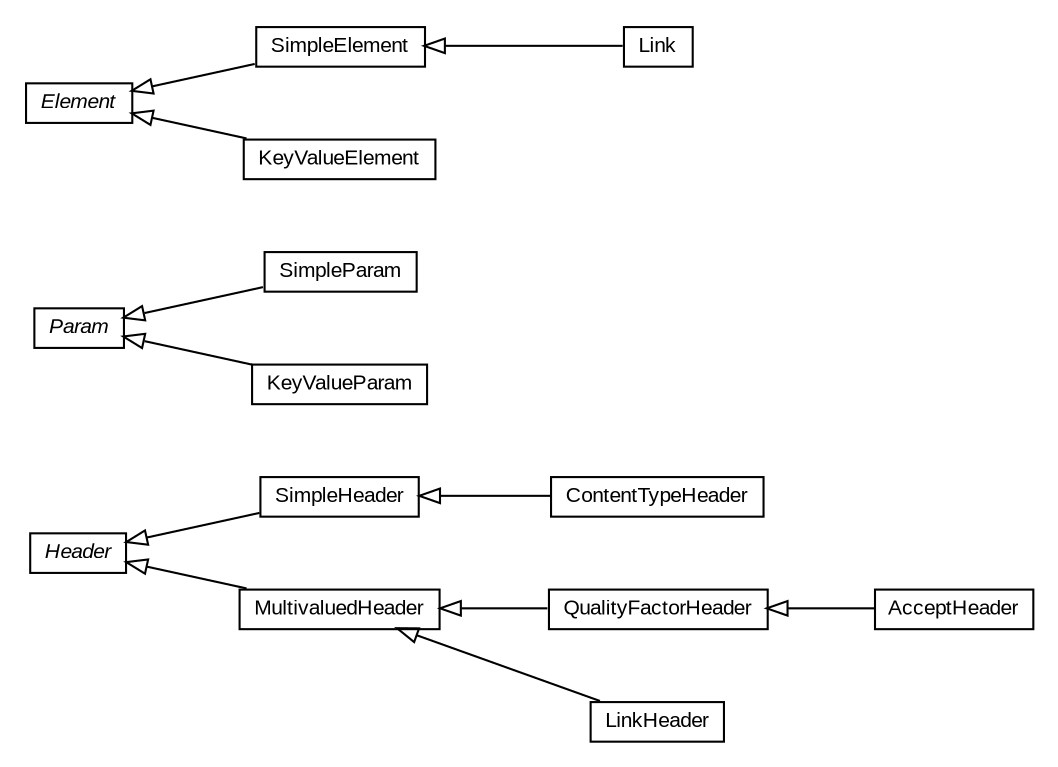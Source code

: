 #!/usr/local/bin/dot
#
# Class diagram 
# Generated by UMLGraph version R5_6-24-gf6e263 (http://www.umlgraph.org/)
#

digraph G {
	edge [fontname="arial",fontsize=10,labelfontname="arial",labelfontsize=10];
	node [fontname="arial",fontsize=10,shape=plaintext];
	nodesep=0.25;
	ranksep=0.5;
	rankdir=LR;
	// io.reinert.requestor.header.SimpleHeader
	c663 [label=<<table title="io.reinert.requestor.header.SimpleHeader" border="0" cellborder="1" cellspacing="0" cellpadding="2" port="p" href="./SimpleHeader.html">
		<tr><td><table border="0" cellspacing="0" cellpadding="1">
<tr><td align="center" balign="center"> SimpleHeader </td></tr>
		</table></td></tr>
		</table>>, URL="./SimpleHeader.html", fontname="arial", fontcolor="black", fontsize=10.0];
	// io.reinert.requestor.header.QualityFactorHeader
	c664 [label=<<table title="io.reinert.requestor.header.QualityFactorHeader" border="0" cellborder="1" cellspacing="0" cellpadding="2" port="p" href="./QualityFactorHeader.html">
		<tr><td><table border="0" cellspacing="0" cellpadding="1">
<tr><td align="center" balign="center"> QualityFactorHeader </td></tr>
		</table></td></tr>
		</table>>, URL="./QualityFactorHeader.html", fontname="arial", fontcolor="black", fontsize=10.0];
	// io.reinert.requestor.header.Param
	c665 [label=<<table title="io.reinert.requestor.header.Param" border="0" cellborder="1" cellspacing="0" cellpadding="2" port="p" href="./Param.html">
		<tr><td><table border="0" cellspacing="0" cellpadding="1">
<tr><td align="center" balign="center"><font face="arial italic"> Param </font></td></tr>
		</table></td></tr>
		</table>>, URL="./Param.html", fontname="arial", fontcolor="black", fontsize=10.0];
	// io.reinert.requestor.header.Param.SimpleParam
	c666 [label=<<table title="io.reinert.requestor.header.Param.SimpleParam" border="0" cellborder="1" cellspacing="0" cellpadding="2" port="p" href="./Param.SimpleParam.html">
		<tr><td><table border="0" cellspacing="0" cellpadding="1">
<tr><td align="center" balign="center"> SimpleParam </td></tr>
		</table></td></tr>
		</table>>, URL="./Param.SimpleParam.html", fontname="arial", fontcolor="black", fontsize=10.0];
	// io.reinert.requestor.header.Param.KeyValueParam
	c667 [label=<<table title="io.reinert.requestor.header.Param.KeyValueParam" border="0" cellborder="1" cellspacing="0" cellpadding="2" port="p" href="./Param.KeyValueParam.html">
		<tr><td><table border="0" cellspacing="0" cellpadding="1">
<tr><td align="center" balign="center"> KeyValueParam </td></tr>
		</table></td></tr>
		</table>>, URL="./Param.KeyValueParam.html", fontname="arial", fontcolor="black", fontsize=10.0];
	// io.reinert.requestor.header.MultivaluedHeader
	c668 [label=<<table title="io.reinert.requestor.header.MultivaluedHeader" border="0" cellborder="1" cellspacing="0" cellpadding="2" port="p" href="./MultivaluedHeader.html">
		<tr><td><table border="0" cellspacing="0" cellpadding="1">
<tr><td align="center" balign="center"> MultivaluedHeader </td></tr>
		</table></td></tr>
		</table>>, URL="./MultivaluedHeader.html", fontname="arial", fontcolor="black", fontsize=10.0];
	// io.reinert.requestor.header.LinkHeader
	c669 [label=<<table title="io.reinert.requestor.header.LinkHeader" border="0" cellborder="1" cellspacing="0" cellpadding="2" port="p" href="./LinkHeader.html">
		<tr><td><table border="0" cellspacing="0" cellpadding="1">
<tr><td align="center" balign="center"> LinkHeader </td></tr>
		</table></td></tr>
		</table>>, URL="./LinkHeader.html", fontname="arial", fontcolor="black", fontsize=10.0];
	// io.reinert.requestor.header.LinkHeader.Link
	c670 [label=<<table title="io.reinert.requestor.header.LinkHeader.Link" border="0" cellborder="1" cellspacing="0" cellpadding="2" port="p" href="./LinkHeader.Link.html">
		<tr><td><table border="0" cellspacing="0" cellpadding="1">
<tr><td align="center" balign="center"> Link </td></tr>
		</table></td></tr>
		</table>>, URL="./LinkHeader.Link.html", fontname="arial", fontcolor="black", fontsize=10.0];
	// io.reinert.requestor.header.Header
	c671 [label=<<table title="io.reinert.requestor.header.Header" border="0" cellborder="1" cellspacing="0" cellpadding="2" port="p" href="./Header.html">
		<tr><td><table border="0" cellspacing="0" cellpadding="1">
<tr><td align="center" balign="center"><font face="arial italic"> Header </font></td></tr>
		</table></td></tr>
		</table>>, URL="./Header.html", fontname="arial", fontcolor="black", fontsize=10.0];
	// io.reinert.requestor.header.Element
	c672 [label=<<table title="io.reinert.requestor.header.Element" border="0" cellborder="1" cellspacing="0" cellpadding="2" port="p" href="./Element.html">
		<tr><td><table border="0" cellspacing="0" cellpadding="1">
<tr><td align="center" balign="center"><font face="arial italic"> Element </font></td></tr>
		</table></td></tr>
		</table>>, URL="./Element.html", fontname="arial", fontcolor="black", fontsize=10.0];
	// io.reinert.requestor.header.Element.SimpleElement
	c673 [label=<<table title="io.reinert.requestor.header.Element.SimpleElement" border="0" cellborder="1" cellspacing="0" cellpadding="2" port="p" href="./Element.SimpleElement.html">
		<tr><td><table border="0" cellspacing="0" cellpadding="1">
<tr><td align="center" balign="center"> SimpleElement </td></tr>
		</table></td></tr>
		</table>>, URL="./Element.SimpleElement.html", fontname="arial", fontcolor="black", fontsize=10.0];
	// io.reinert.requestor.header.Element.KeyValueElement
	c674 [label=<<table title="io.reinert.requestor.header.Element.KeyValueElement" border="0" cellborder="1" cellspacing="0" cellpadding="2" port="p" href="./Element.KeyValueElement.html">
		<tr><td><table border="0" cellspacing="0" cellpadding="1">
<tr><td align="center" balign="center"> KeyValueElement </td></tr>
		</table></td></tr>
		</table>>, URL="./Element.KeyValueElement.html", fontname="arial", fontcolor="black", fontsize=10.0];
	// io.reinert.requestor.header.ContentTypeHeader
	c675 [label=<<table title="io.reinert.requestor.header.ContentTypeHeader" border="0" cellborder="1" cellspacing="0" cellpadding="2" port="p" href="./ContentTypeHeader.html">
		<tr><td><table border="0" cellspacing="0" cellpadding="1">
<tr><td align="center" balign="center"> ContentTypeHeader </td></tr>
		</table></td></tr>
		</table>>, URL="./ContentTypeHeader.html", fontname="arial", fontcolor="black", fontsize=10.0];
	// io.reinert.requestor.header.AcceptHeader
	c676 [label=<<table title="io.reinert.requestor.header.AcceptHeader" border="0" cellborder="1" cellspacing="0" cellpadding="2" port="p" href="./AcceptHeader.html">
		<tr><td><table border="0" cellspacing="0" cellpadding="1">
<tr><td align="center" balign="center"> AcceptHeader </td></tr>
		</table></td></tr>
		</table>>, URL="./AcceptHeader.html", fontname="arial", fontcolor="black", fontsize=10.0];
	//io.reinert.requestor.header.SimpleHeader extends io.reinert.requestor.header.Header
	c671:p -> c663:p [dir=back,arrowtail=empty];
	//io.reinert.requestor.header.QualityFactorHeader extends io.reinert.requestor.header.MultivaluedHeader
	c668:p -> c664:p [dir=back,arrowtail=empty];
	//io.reinert.requestor.header.Param.SimpleParam extends io.reinert.requestor.header.Param
	c665:p -> c666:p [dir=back,arrowtail=empty];
	//io.reinert.requestor.header.Param.KeyValueParam extends io.reinert.requestor.header.Param
	c665:p -> c667:p [dir=back,arrowtail=empty];
	//io.reinert.requestor.header.MultivaluedHeader extends io.reinert.requestor.header.Header
	c671:p -> c668:p [dir=back,arrowtail=empty];
	//io.reinert.requestor.header.LinkHeader extends io.reinert.requestor.header.MultivaluedHeader
	c668:p -> c669:p [dir=back,arrowtail=empty];
	//io.reinert.requestor.header.LinkHeader.Link extends io.reinert.requestor.header.Element.SimpleElement
	c673:p -> c670:p [dir=back,arrowtail=empty];
	//io.reinert.requestor.header.Element.SimpleElement extends io.reinert.requestor.header.Element
	c672:p -> c673:p [dir=back,arrowtail=empty];
	//io.reinert.requestor.header.Element.KeyValueElement extends io.reinert.requestor.header.Element
	c672:p -> c674:p [dir=back,arrowtail=empty];
	//io.reinert.requestor.header.ContentTypeHeader extends io.reinert.requestor.header.SimpleHeader
	c663:p -> c675:p [dir=back,arrowtail=empty];
	//io.reinert.requestor.header.AcceptHeader extends io.reinert.requestor.header.QualityFactorHeader
	c664:p -> c676:p [dir=back,arrowtail=empty];
}

